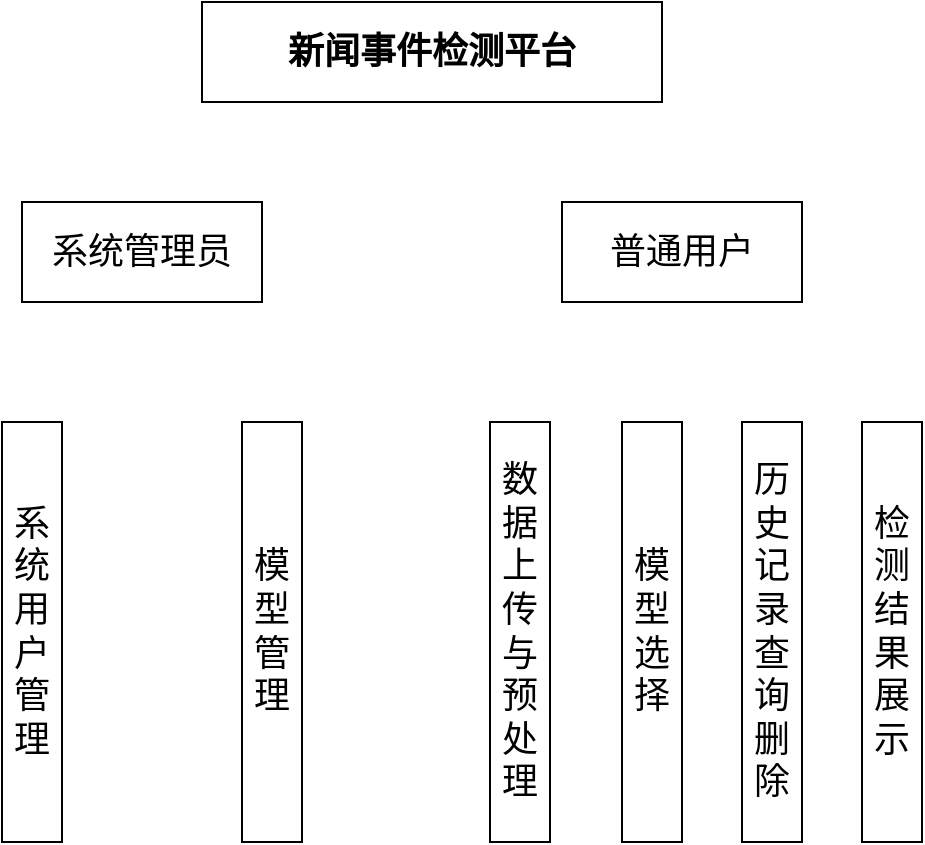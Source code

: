 <mxfile version="15.1.4" type="github">
  <diagram id="tpYhC50Rs1t27i374KJp" name="Page-1">
    <mxGraphModel dx="1038" dy="491" grid="1" gridSize="10" guides="1" tooltips="1" connect="1" arrows="1" fold="1" page="1" pageScale="1" pageWidth="827" pageHeight="1169" math="0" shadow="0">
      <root>
        <mxCell id="0" />
        <mxCell id="1" parent="0" />
        <mxCell id="NJQO8ducK9PdJGZxYN6i-1" value="&lt;b&gt;&lt;font style=&quot;font-size: 18px&quot;&gt;新闻事件检测平台&lt;/font&gt;&lt;/b&gt;" style="rounded=0;whiteSpace=wrap;html=1;" vertex="1" parent="1">
          <mxGeometry x="240" y="110" width="230" height="50" as="geometry" />
        </mxCell>
        <mxCell id="NJQO8ducK9PdJGZxYN6i-2" value="&lt;font style=&quot;font-size: 18px&quot;&gt;系统管理员&lt;/font&gt;" style="rounded=0;whiteSpace=wrap;html=1;" vertex="1" parent="1">
          <mxGeometry x="150" y="210" width="120" height="50" as="geometry" />
        </mxCell>
        <mxCell id="NJQO8ducK9PdJGZxYN6i-3" value="&lt;font style=&quot;font-size: 18px&quot;&gt;普通用户&lt;/font&gt;" style="rounded=0;whiteSpace=wrap;html=1;" vertex="1" parent="1">
          <mxGeometry x="420" y="210" width="120" height="50" as="geometry" />
        </mxCell>
        <mxCell id="NJQO8ducK9PdJGZxYN6i-14" value="&lt;font style=&quot;font-size: 18px&quot;&gt;数据上传与预处理&lt;/font&gt;" style="rounded=0;whiteSpace=wrap;html=1;" vertex="1" parent="1">
          <mxGeometry x="384" y="320" width="30" height="210" as="geometry" />
        </mxCell>
        <mxCell id="NJQO8ducK9PdJGZxYN6i-16" value="&lt;font style=&quot;font-size: 18px&quot;&gt;模型选择&lt;/font&gt;" style="rounded=0;whiteSpace=wrap;html=1;" vertex="1" parent="1">
          <mxGeometry x="450" y="320" width="30" height="210" as="geometry" />
        </mxCell>
        <mxCell id="NJQO8ducK9PdJGZxYN6i-17" value="&lt;font style=&quot;font-size: 18px&quot;&gt;历史记录查询删除&lt;/font&gt;" style="rounded=0;whiteSpace=wrap;html=1;" vertex="1" parent="1">
          <mxGeometry x="510" y="320" width="30" height="210" as="geometry" />
        </mxCell>
        <mxCell id="NJQO8ducK9PdJGZxYN6i-18" value="&lt;font style=&quot;font-size: 18px&quot;&gt;检测结果展示&lt;/font&gt;" style="rounded=0;whiteSpace=wrap;html=1;" vertex="1" parent="1">
          <mxGeometry x="570" y="320" width="30" height="210" as="geometry" />
        </mxCell>
        <mxCell id="NJQO8ducK9PdJGZxYN6i-19" value="&lt;span style=&quot;font-size: 18px&quot;&gt;系统用户管理&lt;/span&gt;" style="rounded=0;whiteSpace=wrap;html=1;" vertex="1" parent="1">
          <mxGeometry x="140" y="320" width="30" height="210" as="geometry" />
        </mxCell>
        <mxCell id="NJQO8ducK9PdJGZxYN6i-20" value="&lt;span style=&quot;font-size: 18px&quot;&gt;模型管理&lt;/span&gt;" style="rounded=0;whiteSpace=wrap;html=1;" vertex="1" parent="1">
          <mxGeometry x="260" y="320" width="30" height="210" as="geometry" />
        </mxCell>
      </root>
    </mxGraphModel>
  </diagram>
</mxfile>
